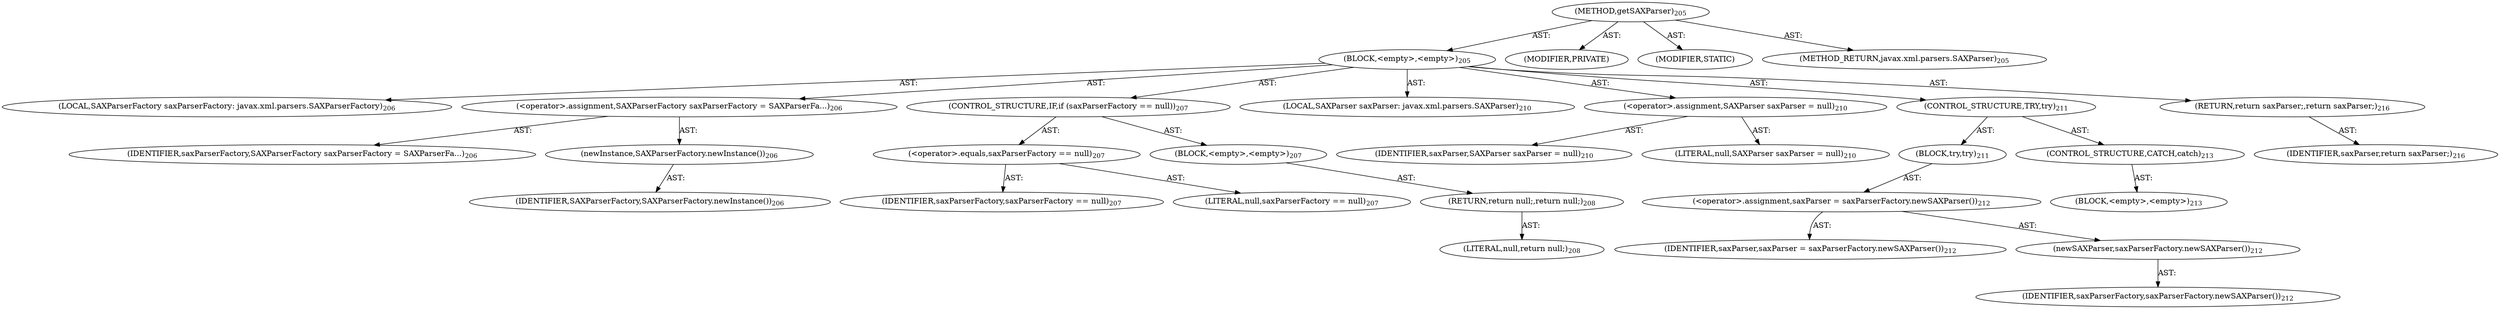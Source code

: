 digraph "getSAXParser" {  
"111669149703" [label = <(METHOD,getSAXParser)<SUB>205</SUB>> ]
"25769803797" [label = <(BLOCK,&lt;empty&gt;,&lt;empty&gt;)<SUB>205</SUB>> ]
"94489280528" [label = <(LOCAL,SAXParserFactory saxParserFactory: javax.xml.parsers.SAXParserFactory)<SUB>206</SUB>> ]
"30064771146" [label = <(&lt;operator&gt;.assignment,SAXParserFactory saxParserFactory = SAXParserFa...)<SUB>206</SUB>> ]
"68719476797" [label = <(IDENTIFIER,saxParserFactory,SAXParserFactory saxParserFactory = SAXParserFa...)<SUB>206</SUB>> ]
"30064771147" [label = <(newInstance,SAXParserFactory.newInstance())<SUB>206</SUB>> ]
"68719476798" [label = <(IDENTIFIER,SAXParserFactory,SAXParserFactory.newInstance())<SUB>206</SUB>> ]
"47244640268" [label = <(CONTROL_STRUCTURE,IF,if (saxParserFactory == null))<SUB>207</SUB>> ]
"30064771148" [label = <(&lt;operator&gt;.equals,saxParserFactory == null)<SUB>207</SUB>> ]
"68719476799" [label = <(IDENTIFIER,saxParserFactory,saxParserFactory == null)<SUB>207</SUB>> ]
"90194313243" [label = <(LITERAL,null,saxParserFactory == null)<SUB>207</SUB>> ]
"25769803798" [label = <(BLOCK,&lt;empty&gt;,&lt;empty&gt;)<SUB>207</SUB>> ]
"146028888074" [label = <(RETURN,return null;,return null;)<SUB>208</SUB>> ]
"90194313244" [label = <(LITERAL,null,return null;)<SUB>208</SUB>> ]
"94489280529" [label = <(LOCAL,SAXParser saxParser: javax.xml.parsers.SAXParser)<SUB>210</SUB>> ]
"30064771149" [label = <(&lt;operator&gt;.assignment,SAXParser saxParser = null)<SUB>210</SUB>> ]
"68719476800" [label = <(IDENTIFIER,saxParser,SAXParser saxParser = null)<SUB>210</SUB>> ]
"90194313245" [label = <(LITERAL,null,SAXParser saxParser = null)<SUB>210</SUB>> ]
"47244640269" [label = <(CONTROL_STRUCTURE,TRY,try)<SUB>211</SUB>> ]
"25769803799" [label = <(BLOCK,try,try)<SUB>211</SUB>> ]
"30064771150" [label = <(&lt;operator&gt;.assignment,saxParser = saxParserFactory.newSAXParser())<SUB>212</SUB>> ]
"68719476801" [label = <(IDENTIFIER,saxParser,saxParser = saxParserFactory.newSAXParser())<SUB>212</SUB>> ]
"30064771151" [label = <(newSAXParser,saxParserFactory.newSAXParser())<SUB>212</SUB>> ]
"68719476802" [label = <(IDENTIFIER,saxParserFactory,saxParserFactory.newSAXParser())<SUB>212</SUB>> ]
"47244640270" [label = <(CONTROL_STRUCTURE,CATCH,catch)<SUB>213</SUB>> ]
"25769803800" [label = <(BLOCK,&lt;empty&gt;,&lt;empty&gt;)<SUB>213</SUB>> ]
"146028888075" [label = <(RETURN,return saxParser;,return saxParser;)<SUB>216</SUB>> ]
"68719476803" [label = <(IDENTIFIER,saxParser,return saxParser;)<SUB>216</SUB>> ]
"133143986192" [label = <(MODIFIER,PRIVATE)> ]
"133143986193" [label = <(MODIFIER,STATIC)> ]
"128849018887" [label = <(METHOD_RETURN,javax.xml.parsers.SAXParser)<SUB>205</SUB>> ]
  "111669149703" -> "25769803797"  [ label = "AST: "] 
  "111669149703" -> "133143986192"  [ label = "AST: "] 
  "111669149703" -> "133143986193"  [ label = "AST: "] 
  "111669149703" -> "128849018887"  [ label = "AST: "] 
  "25769803797" -> "94489280528"  [ label = "AST: "] 
  "25769803797" -> "30064771146"  [ label = "AST: "] 
  "25769803797" -> "47244640268"  [ label = "AST: "] 
  "25769803797" -> "94489280529"  [ label = "AST: "] 
  "25769803797" -> "30064771149"  [ label = "AST: "] 
  "25769803797" -> "47244640269"  [ label = "AST: "] 
  "25769803797" -> "146028888075"  [ label = "AST: "] 
  "30064771146" -> "68719476797"  [ label = "AST: "] 
  "30064771146" -> "30064771147"  [ label = "AST: "] 
  "30064771147" -> "68719476798"  [ label = "AST: "] 
  "47244640268" -> "30064771148"  [ label = "AST: "] 
  "47244640268" -> "25769803798"  [ label = "AST: "] 
  "30064771148" -> "68719476799"  [ label = "AST: "] 
  "30064771148" -> "90194313243"  [ label = "AST: "] 
  "25769803798" -> "146028888074"  [ label = "AST: "] 
  "146028888074" -> "90194313244"  [ label = "AST: "] 
  "30064771149" -> "68719476800"  [ label = "AST: "] 
  "30064771149" -> "90194313245"  [ label = "AST: "] 
  "47244640269" -> "25769803799"  [ label = "AST: "] 
  "47244640269" -> "47244640270"  [ label = "AST: "] 
  "25769803799" -> "30064771150"  [ label = "AST: "] 
  "30064771150" -> "68719476801"  [ label = "AST: "] 
  "30064771150" -> "30064771151"  [ label = "AST: "] 
  "30064771151" -> "68719476802"  [ label = "AST: "] 
  "47244640270" -> "25769803800"  [ label = "AST: "] 
  "146028888075" -> "68719476803"  [ label = "AST: "] 
}
